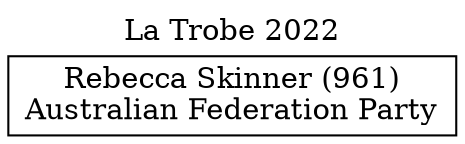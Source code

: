 // House preference flow
digraph "Rebecca Skinner (961)_La Trobe_2022" {
	graph [label="La Trobe 2022" labelloc=t mclimit=10]
	node [shape=box]
	"Rebecca Skinner (961)" [label="Rebecca Skinner (961)
Australian Federation Party"]
}
